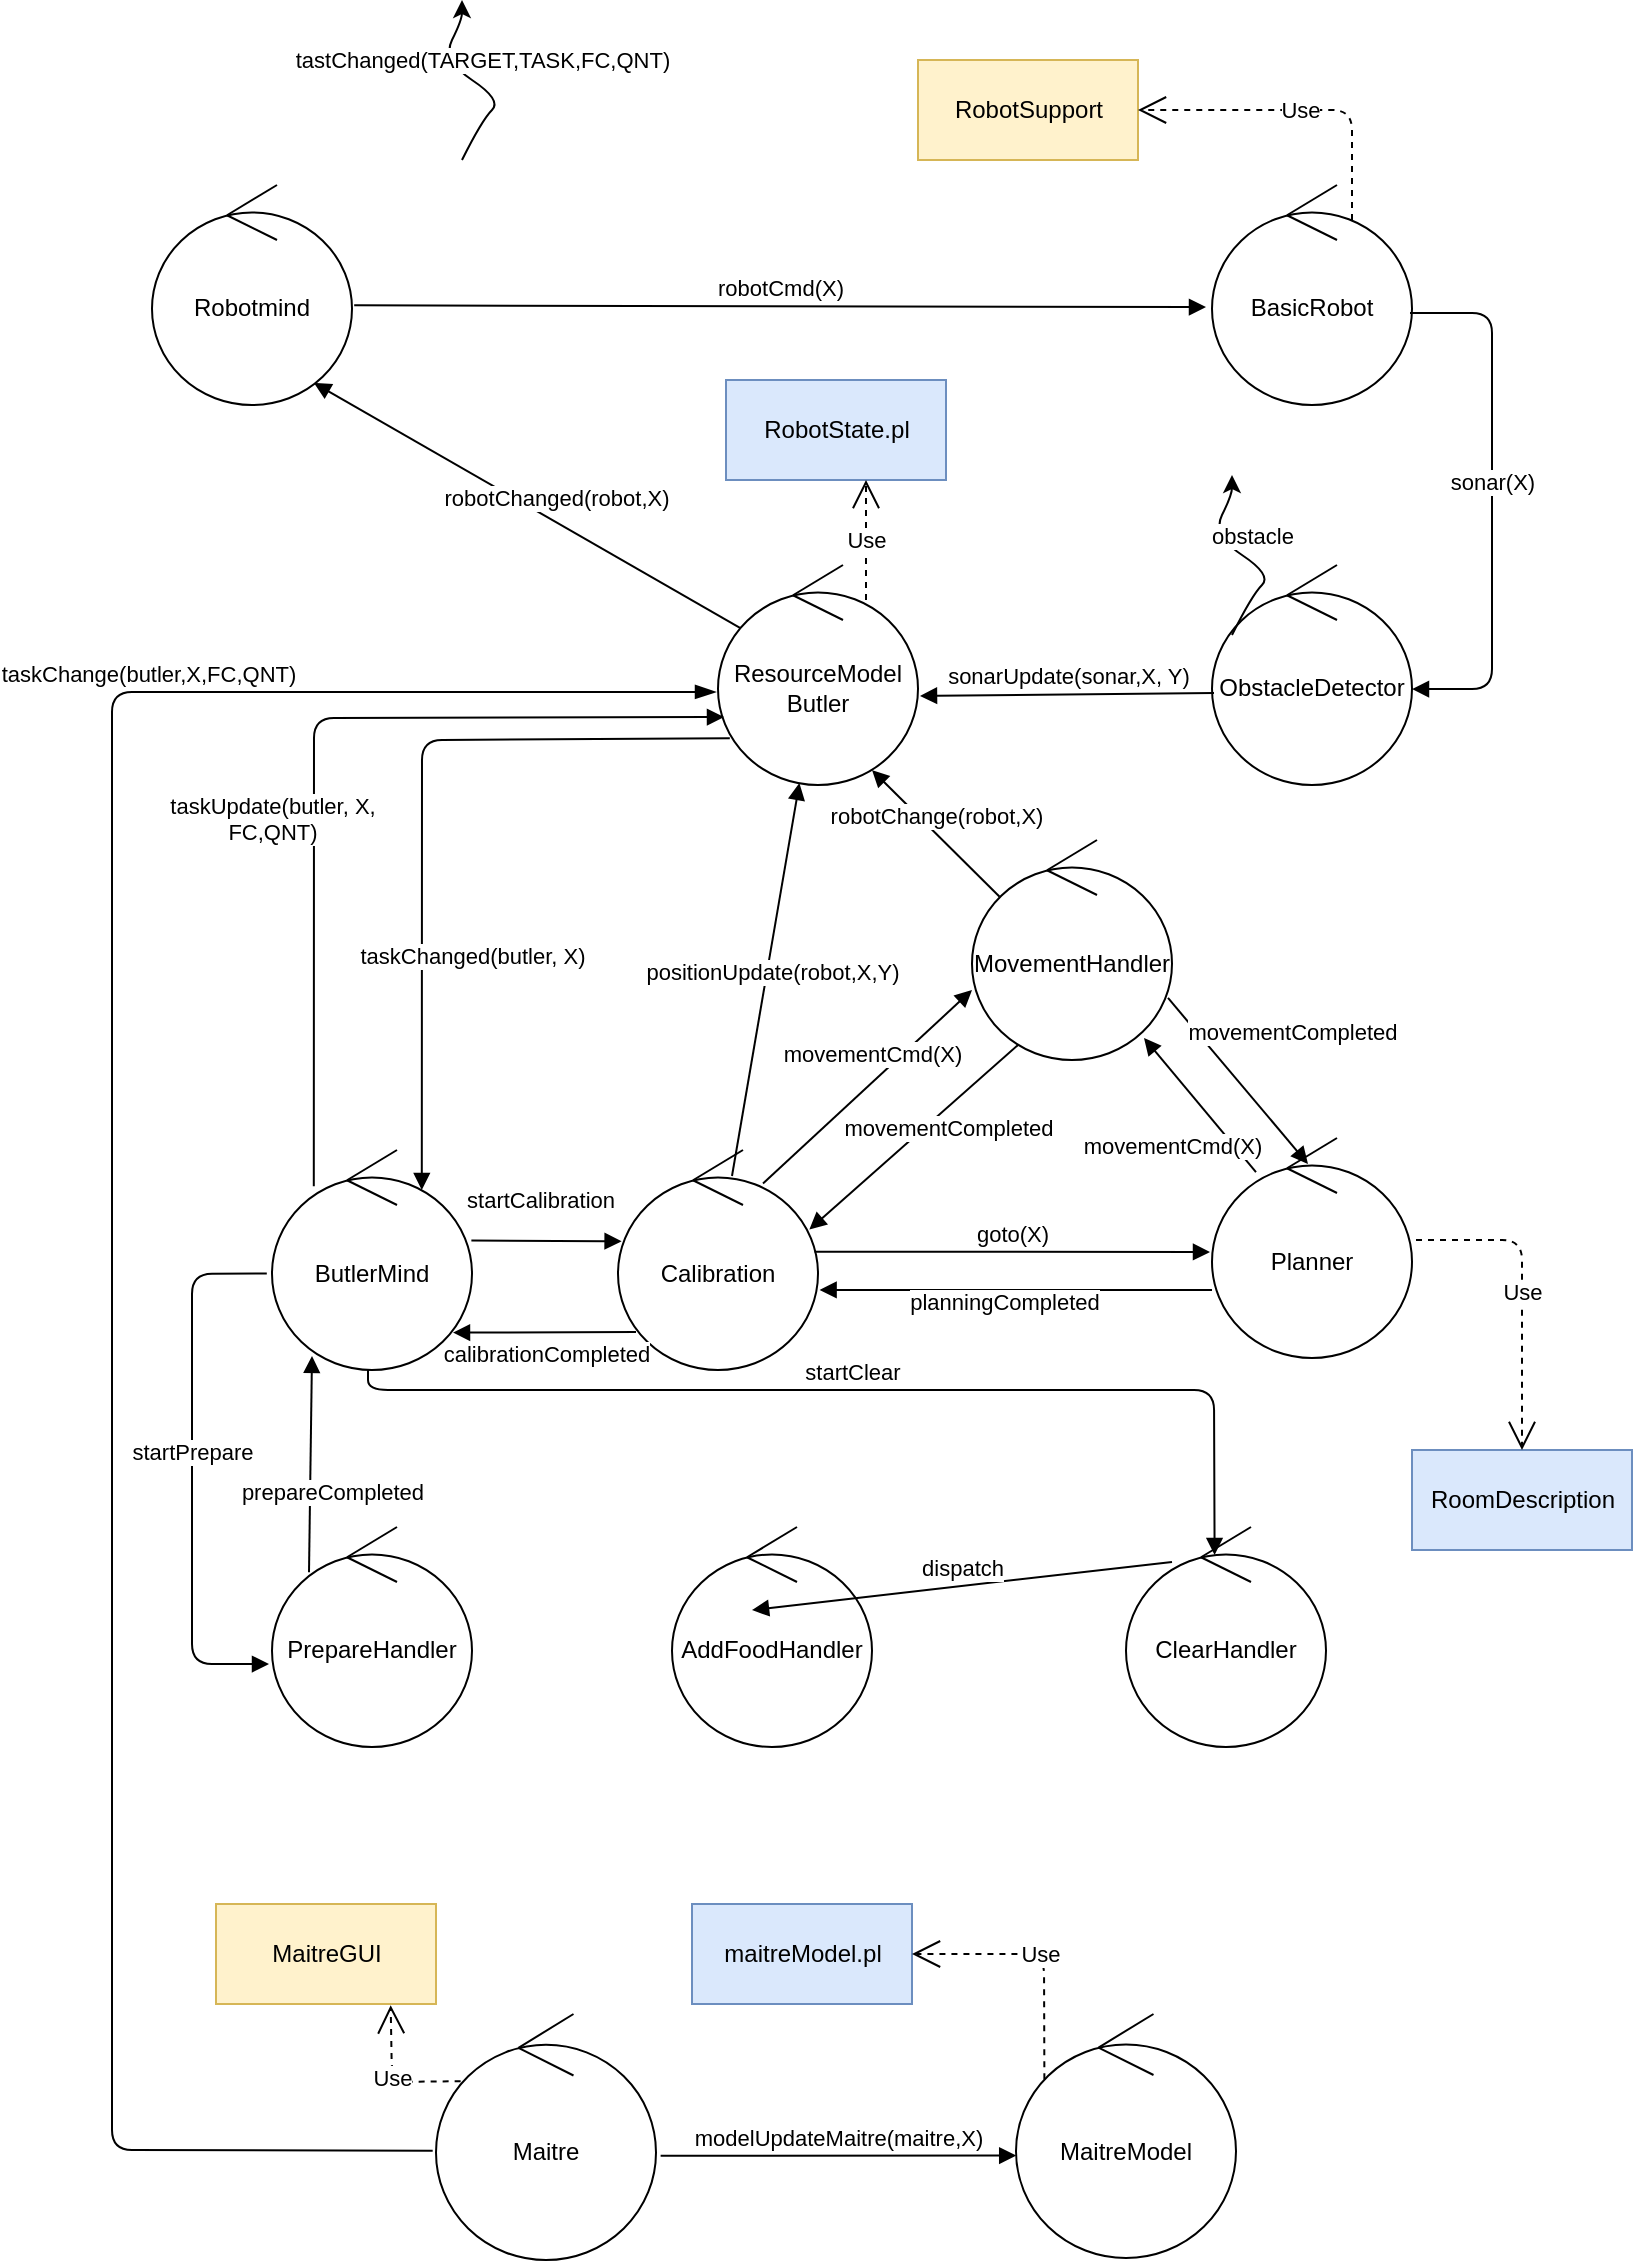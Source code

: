 <mxfile version="11.3.0" type="device" pages="1"><diagram id="obsyNMKxBm55GLV6LORQ" name="Page-1"><mxGraphModel dx="854" dy="504" grid="1" gridSize="10" guides="1" tooltips="1" connect="1" arrows="1" fold="1" page="1" pageScale="1" pageWidth="827" pageHeight="1169" math="0" shadow="0"><root><mxCell id="0"/><mxCell id="1" parent="0"/><mxCell id="UqmmrCDOCczt3nRA1FM7-1" value="BasicRobot" style="ellipse;shape=umlControl;whiteSpace=wrap;html=1;" vertex="1" parent="1"><mxGeometry x="610" y="107.5" width="100" height="110" as="geometry"/></mxCell><mxCell id="UqmmrCDOCczt3nRA1FM7-2" value="Robotmind" style="ellipse;shape=umlControl;whiteSpace=wrap;html=1;" vertex="1" parent="1"><mxGeometry x="80" y="107.5" width="100" height="110" as="geometry"/></mxCell><mxCell id="UqmmrCDOCczt3nRA1FM7-3" value="ResourceModel&lt;br&gt;Butler" style="ellipse;shape=umlControl;whiteSpace=wrap;html=1;" vertex="1" parent="1"><mxGeometry x="363" y="297.5" width="100" height="110" as="geometry"/></mxCell><mxCell id="UqmmrCDOCczt3nRA1FM7-4" value="ObstacleDetector" style="ellipse;shape=umlControl;whiteSpace=wrap;html=1;" vertex="1" parent="1"><mxGeometry x="610" y="297.5" width="100" height="110" as="geometry"/></mxCell><mxCell id="UqmmrCDOCczt3nRA1FM7-5" value="ButlerMind" style="ellipse;shape=umlControl;whiteSpace=wrap;html=1;" vertex="1" parent="1"><mxGeometry x="140" y="590" width="100" height="110" as="geometry"/></mxCell><mxCell id="UqmmrCDOCczt3nRA1FM7-6" value="Calibration" style="ellipse;shape=umlControl;whiteSpace=wrap;html=1;" vertex="1" parent="1"><mxGeometry x="313" y="590" width="100" height="110" as="geometry"/></mxCell><mxCell id="UqmmrCDOCczt3nRA1FM7-7" value="Planner" style="ellipse;shape=umlControl;whiteSpace=wrap;html=1;" vertex="1" parent="1"><mxGeometry x="610" y="584" width="100" height="110" as="geometry"/></mxCell><mxCell id="UqmmrCDOCczt3nRA1FM7-8" value="robotCmd(X)" style="html=1;verticalAlign=bottom;startArrow=none;startFill=0;endArrow=block;startSize=8;exitX=1.011;exitY=0.547;exitDx=0;exitDy=0;exitPerimeter=0;entryX=-0.03;entryY=0.555;entryDx=0;entryDy=0;entryPerimeter=0;" edge="1" parent="1" source="UqmmrCDOCczt3nRA1FM7-2" target="UqmmrCDOCczt3nRA1FM7-1"><mxGeometry width="60" relative="1" as="geometry"><mxPoint x="180" y="162.5" as="sourcePoint"/><mxPoint x="240" y="162.5" as="targetPoint"/></mxGeometry></mxCell><mxCell id="UqmmrCDOCczt3nRA1FM7-9" value="robotChanged(robot,X)" style="html=1;verticalAlign=bottom;startArrow=none;startFill=0;endArrow=block;startSize=8;entryX=0.81;entryY=0.9;entryDx=0;entryDy=0;entryPerimeter=0;exitX=0.11;exitY=0.286;exitDx=0;exitDy=0;exitPerimeter=0;" edge="1" parent="1" source="UqmmrCDOCczt3nRA1FM7-3" target="UqmmrCDOCczt3nRA1FM7-2"><mxGeometry x="-0.125" y="-3" width="60" relative="1" as="geometry"><mxPoint x="370" y="332.5" as="sourcePoint"/><mxPoint x="150" y="212.5" as="targetPoint"/><mxPoint as="offset"/></mxGeometry></mxCell><mxCell id="UqmmrCDOCczt3nRA1FM7-10" value="taskChanged(butler, X)" style="html=1;verticalAlign=bottom;endArrow=block;entryX=0.749;entryY=0.182;entryDx=0;entryDy=0;entryPerimeter=0;exitX=0.059;exitY=0.788;exitDx=0;exitDy=0;exitPerimeter=0;" edge="1" parent="1" source="UqmmrCDOCczt3nRA1FM7-3" target="UqmmrCDOCczt3nRA1FM7-5"><mxGeometry x="0.431" y="25" width="80" relative="1" as="geometry"><mxPoint x="368" y="385" as="sourcePoint"/><mxPoint x="170" y="615" as="targetPoint"/><mxPoint as="offset"/><Array as="points"><mxPoint x="215" y="385"/></Array></mxGeometry></mxCell><mxCell id="UqmmrCDOCczt3nRA1FM7-11" value="taskUpdate(butler, X,&lt;br&gt;FC,QNT)" style="html=1;verticalAlign=bottom;endArrow=block;entryX=0.03;entryY=0.691;entryDx=0;entryDy=0;entryPerimeter=0;exitX=0.209;exitY=0.165;exitDx=0;exitDy=0;exitPerimeter=0;" edge="1" parent="1" source="UqmmrCDOCczt3nRA1FM7-5" target="UqmmrCDOCczt3nRA1FM7-3"><mxGeometry x="-0.234" y="21" width="80" relative="1" as="geometry"><mxPoint x="160" y="522.5" as="sourcePoint"/><mxPoint x="240" y="522.5" as="targetPoint"/><mxPoint as="offset"/><Array as="points"><mxPoint x="161" y="374"/></Array></mxGeometry></mxCell><mxCell id="UqmmrCDOCczt3nRA1FM7-12" value="sonarUpdate(sonar,X, Y)" style="html=1;verticalAlign=bottom;endArrow=block;exitX=0.01;exitY=0.582;exitDx=0;exitDy=0;exitPerimeter=0;entryX=1.01;entryY=0.595;entryDx=0;entryDy=0;entryPerimeter=0;" edge="1" parent="1" source="UqmmrCDOCczt3nRA1FM7-4" target="UqmmrCDOCczt3nRA1FM7-3"><mxGeometry width="80" relative="1" as="geometry"><mxPoint x="490" y="412.5" as="sourcePoint"/><mxPoint x="460" y="362.5" as="targetPoint"/></mxGeometry></mxCell><mxCell id="UqmmrCDOCczt3nRA1FM7-13" value="sonar(X)" style="html=1;verticalAlign=bottom;endArrow=block;entryX=1;entryY=0.564;entryDx=0;entryDy=0;entryPerimeter=0;exitX=0.99;exitY=0.582;exitDx=0;exitDy=0;exitPerimeter=0;" edge="1" parent="1" source="UqmmrCDOCczt3nRA1FM7-1" target="UqmmrCDOCczt3nRA1FM7-4"><mxGeometry width="80" relative="1" as="geometry"><mxPoint x="660" y="222.5" as="sourcePoint"/><mxPoint x="720" y="252.5" as="targetPoint"/><Array as="points"><mxPoint x="750" y="171.5"/><mxPoint x="750" y="359.5"/></Array></mxGeometry></mxCell><mxCell id="UqmmrCDOCczt3nRA1FM7-14" value="obstacle" style="curved=1;endArrow=classic;html=1;" edge="1" parent="1"><mxGeometry x="0.066" y="-11" width="50" height="50" relative="1" as="geometry"><mxPoint x="620" y="332.5" as="sourcePoint"/><mxPoint x="620" y="252.5" as="targetPoint"/><Array as="points"><mxPoint x="630" y="312.5"/><mxPoint x="640" y="302.5"/><mxPoint x="610" y="282.5"/><mxPoint x="620" y="262.5"/></Array><mxPoint as="offset"/></mxGeometry></mxCell><mxCell id="UqmmrCDOCczt3nRA1FM7-15" value="taskChange(butler,X,FC,QNT)" style="html=1;verticalAlign=bottom;startArrow=none;startFill=0;endArrow=blockThin;startSize=6;endSize=8;entryX=-0.01;entryY=0.577;entryDx=0;entryDy=0;entryPerimeter=0;endFill=1;exitX=-0.015;exitY=0.556;exitDx=0;exitDy=0;exitPerimeter=0;" edge="1" parent="1" source="UqmmrCDOCczt3nRA1FM7-35" target="UqmmrCDOCczt3nRA1FM7-3"><mxGeometry x="0.521" width="80" relative="1" as="geometry"><mxPoint x="60" y="361" as="sourcePoint"/><mxPoint x="377" y="377.5" as="targetPoint"/><Array as="points"><mxPoint x="60" y="1090"/><mxPoint x="60" y="361"/></Array><mxPoint x="1" as="offset"/></mxGeometry></mxCell><mxCell id="UqmmrCDOCczt3nRA1FM7-16" value="startCalibration" style="html=1;verticalAlign=bottom;endArrow=block;exitX=0.997;exitY=0.411;exitDx=0;exitDy=0;exitPerimeter=0;entryX=0.018;entryY=0.415;entryDx=0;entryDy=0;entryPerimeter=0;" edge="1" parent="1" source="UqmmrCDOCczt3nRA1FM7-5" target="UqmmrCDOCczt3nRA1FM7-6"><mxGeometry x="-0.095" y="11" width="80" relative="1" as="geometry"><mxPoint x="180" y="645" as="sourcePoint"/><mxPoint x="320" y="635" as="targetPoint"/><mxPoint as="offset"/></mxGeometry></mxCell><mxCell id="UqmmrCDOCczt3nRA1FM7-17" value="calibrationCompleted" style="html=1;verticalAlign=bottom;endArrow=block;entryX=0.905;entryY=0.83;entryDx=0;entryDy=0;entryPerimeter=0;" edge="1" parent="1" target="UqmmrCDOCczt3nRA1FM7-5"><mxGeometry x="-0.01" y="20" width="80" relative="1" as="geometry"><mxPoint x="322" y="681" as="sourcePoint"/><mxPoint x="320" y="685" as="targetPoint"/><mxPoint as="offset"/></mxGeometry></mxCell><mxCell id="UqmmrCDOCczt3nRA1FM7-18" value="goto(X)" style="html=1;verticalAlign=bottom;endArrow=block;exitX=0.983;exitY=0.462;exitDx=0;exitDy=0;exitPerimeter=0;" edge="1" parent="1" source="UqmmrCDOCczt3nRA1FM7-6"><mxGeometry width="80" relative="1" as="geometry"><mxPoint x="460" y="625" as="sourcePoint"/><mxPoint x="609.0" y="641" as="targetPoint"/></mxGeometry></mxCell><mxCell id="UqmmrCDOCczt3nRA1FM7-19" value="planningCompleted" style="html=1;verticalAlign=bottom;endArrow=block;exitX=0;exitY=0.691;exitDx=0;exitDy=0;exitPerimeter=0;entryX=1.008;entryY=0.636;entryDx=0;entryDy=0;entryPerimeter=0;" edge="1" parent="1" source="UqmmrCDOCczt3nRA1FM7-7" target="UqmmrCDOCczt3nRA1FM7-6"><mxGeometry x="0.055" y="15" width="80" relative="1" as="geometry"><mxPoint x="450" y="695" as="sourcePoint"/><mxPoint x="530" y="695" as="targetPoint"/><mxPoint as="offset"/></mxGeometry></mxCell><mxCell id="UqmmrCDOCczt3nRA1FM7-22" value="RobotSupport" style="html=1;fillColor=#fff2cc;strokeColor=#d6b656;" vertex="1" parent="1"><mxGeometry x="463" y="45" width="110" height="50" as="geometry"/></mxCell><mxCell id="UqmmrCDOCczt3nRA1FM7-23" value="RobotState.pl" style="html=1;fillColor=#dae8fc;strokeColor=#6c8ebf;" vertex="1" parent="1"><mxGeometry x="367" y="205" width="110" height="50" as="geometry"/></mxCell><mxCell id="UqmmrCDOCczt3nRA1FM7-24" value="Use" style="endArrow=open;endSize=12;dashed=1;html=1;" edge="1" parent="1"><mxGeometry width="160" relative="1" as="geometry"><mxPoint x="437" y="315" as="sourcePoint"/><mxPoint x="437" y="255" as="targetPoint"/></mxGeometry></mxCell><mxCell id="UqmmrCDOCczt3nRA1FM7-25" value="Use" style="endArrow=open;endSize=12;dashed=1;html=1;entryX=1;entryY=0.5;entryDx=0;entryDy=0;" edge="1" parent="1" target="UqmmrCDOCczt3nRA1FM7-22"><mxGeometry width="160" relative="1" as="geometry"><mxPoint x="680" y="125" as="sourcePoint"/><mxPoint x="680" y="65.0" as="targetPoint"/><Array as="points"><mxPoint x="680" y="70"/></Array></mxGeometry></mxCell><mxCell id="UqmmrCDOCczt3nRA1FM7-26" value="MovementHandler" style="ellipse;shape=umlControl;whiteSpace=wrap;html=1;" vertex="1" parent="1"><mxGeometry x="490" y="435" width="100" height="110" as="geometry"/></mxCell><mxCell id="UqmmrCDOCczt3nRA1FM7-27" value="movementCmd(X)" style="html=1;verticalAlign=bottom;endArrow=block;entryX=0;entryY=0.682;entryDx=0;entryDy=0;entryPerimeter=0;exitX=0.725;exitY=0.152;exitDx=0;exitDy=0;exitPerimeter=0;" edge="1" parent="1" source="UqmmrCDOCczt3nRA1FM7-6" target="UqmmrCDOCczt3nRA1FM7-26"><mxGeometry x="0.103" y="5" width="80" relative="1" as="geometry"><mxPoint x="440" y="605" as="sourcePoint"/><mxPoint x="520" y="545" as="targetPoint"/><mxPoint y="1" as="offset"/></mxGeometry></mxCell><mxCell id="UqmmrCDOCczt3nRA1FM7-28" value="movementCompleted" style="html=1;verticalAlign=bottom;endArrow=block;exitX=0.23;exitY=0.932;exitDx=0;exitDy=0;exitPerimeter=0;entryX=0.957;entryY=0.361;entryDx=0;entryDy=0;entryPerimeter=0;" edge="1" parent="1" source="UqmmrCDOCczt3nRA1FM7-26" target="UqmmrCDOCczt3nRA1FM7-6"><mxGeometry x="-0.135" y="15" width="80" relative="1" as="geometry"><mxPoint x="480" y="595" as="sourcePoint"/><mxPoint x="560" y="595" as="targetPoint"/><mxPoint as="offset"/></mxGeometry></mxCell><mxCell id="UqmmrCDOCczt3nRA1FM7-29" value="robotChange(robot,X)" style="html=1;verticalAlign=bottom;endArrow=block;exitX=0.138;exitY=0.258;exitDx=0;exitDy=0;exitPerimeter=0;entryX=0.77;entryY=0.932;entryDx=0;entryDy=0;entryPerimeter=0;" edge="1" parent="1" source="UqmmrCDOCczt3nRA1FM7-26" target="UqmmrCDOCczt3nRA1FM7-3"><mxGeometry width="80" relative="1" as="geometry"><mxPoint x="350" y="490" as="sourcePoint"/><mxPoint x="430" y="490" as="targetPoint"/></mxGeometry></mxCell><mxCell id="UqmmrCDOCczt3nRA1FM7-30" value="movementCmd(X)" style="html=1;verticalAlign=bottom;endArrow=block;entryX=0.86;entryY=0.9;entryDx=0;entryDy=0;entryPerimeter=0;exitX=0.22;exitY=0.155;exitDx=0;exitDy=0;exitPerimeter=0;" edge="1" parent="1" source="UqmmrCDOCczt3nRA1FM7-7" target="UqmmrCDOCczt3nRA1FM7-26"><mxGeometry x="-0.308" y="30" width="80" relative="1" as="geometry"><mxPoint x="395.5" y="616.72" as="sourcePoint"/><mxPoint x="500" y="520.02" as="targetPoint"/><mxPoint as="offset"/></mxGeometry></mxCell><mxCell id="UqmmrCDOCczt3nRA1FM7-31" value="movementCompleted" style="html=1;verticalAlign=bottom;endArrow=block;exitX=0.98;exitY=0.718;exitDx=0;exitDy=0;exitPerimeter=0;entryX=0.48;entryY=0.118;entryDx=0;entryDy=0;entryPerimeter=0;" edge="1" parent="1" source="UqmmrCDOCczt3nRA1FM7-26" target="UqmmrCDOCczt3nRA1FM7-7"><mxGeometry x="0.103" y="31" width="80" relative="1" as="geometry"><mxPoint x="523" y="547.52" as="sourcePoint"/><mxPoint x="418.7" y="639.71" as="targetPoint"/><mxPoint as="offset"/></mxGeometry></mxCell><mxCell id="UqmmrCDOCczt3nRA1FM7-32" value="RoomDescription" style="html=1;fillColor=#dae8fc;strokeColor=#6c8ebf;" vertex="1" parent="1"><mxGeometry x="710" y="740" width="110" height="50" as="geometry"/></mxCell><mxCell id="UqmmrCDOCczt3nRA1FM7-33" value="Use" style="endArrow=open;endSize=12;dashed=1;html=1;exitX=1.02;exitY=0.464;exitDx=0;exitDy=0;exitPerimeter=0;entryX=0.5;entryY=0;entryDx=0;entryDy=0;" edge="1" parent="1" source="UqmmrCDOCczt3nRA1FM7-7" target="UqmmrCDOCczt3nRA1FM7-32"><mxGeometry width="160" relative="1" as="geometry"><mxPoint x="447" y="325" as="sourcePoint"/><mxPoint x="740" y="570" as="targetPoint"/><Array as="points"><mxPoint x="765" y="635"/></Array></mxGeometry></mxCell><mxCell id="UqmmrCDOCczt3nRA1FM7-34" value="positionUpdate(robot,X,Y)" style="html=1;verticalAlign=bottom;endArrow=block;exitX=0.57;exitY=0.118;exitDx=0;exitDy=0;exitPerimeter=0;" edge="1" parent="1" source="UqmmrCDOCczt3nRA1FM7-6" target="UqmmrCDOCczt3nRA1FM7-3"><mxGeometry x="-0.046" y="-4" width="80" relative="1" as="geometry"><mxPoint x="330" y="520" as="sourcePoint"/><mxPoint x="410" y="520" as="targetPoint"/><mxPoint as="offset"/></mxGeometry></mxCell><mxCell id="UqmmrCDOCczt3nRA1FM7-35" value="Maitre" style="ellipse;shape=umlControl;whiteSpace=wrap;html=1;" vertex="1" parent="1"><mxGeometry x="222" y="1022" width="110" height="123" as="geometry"/></mxCell><mxCell id="UqmmrCDOCczt3nRA1FM7-36" value="MaitreModel" style="ellipse;shape=umlControl;whiteSpace=wrap;html=1;" vertex="1" parent="1"><mxGeometry x="512" y="1022" width="110" height="122" as="geometry"/></mxCell><mxCell id="UqmmrCDOCczt3nRA1FM7-37" value="modelUpdateMaitre(maitre,X)" style="html=1;verticalAlign=bottom;endArrow=block;entryX=0.001;entryY=0.58;entryDx=0;entryDy=0;entryPerimeter=0;exitX=1.021;exitY=0.576;exitDx=0;exitDy=0;exitPerimeter=0;" edge="1" parent="1" source="UqmmrCDOCczt3nRA1FM7-35" target="UqmmrCDOCczt3nRA1FM7-36"><mxGeometry width="80" relative="1" as="geometry"><mxPoint x="334" y="1077" as="sourcePoint"/><mxPoint x="512" y="1077" as="targetPoint"/></mxGeometry></mxCell><mxCell id="UqmmrCDOCczt3nRA1FM7-38" value="maitreModel.pl" style="html=1;fillColor=#dae8fc;strokeColor=#6c8ebf;" vertex="1" parent="1"><mxGeometry x="350" y="967" width="110" height="50" as="geometry"/></mxCell><mxCell id="UqmmrCDOCczt3nRA1FM7-39" value="Use" style="endArrow=open;endSize=12;dashed=1;html=1;exitX=0.129;exitY=0.267;exitDx=0;exitDy=0;exitPerimeter=0;entryX=1;entryY=0.5;entryDx=0;entryDy=0;" edge="1" parent="1" source="UqmmrCDOCczt3nRA1FM7-36" target="UqmmrCDOCczt3nRA1FM7-38"><mxGeometry width="160" relative="1" as="geometry"><mxPoint x="594.83" y="1144.488" as="sourcePoint"/><mxPoint x="582" y="1257" as="targetPoint"/><Array as="points"><mxPoint x="526" y="992"/></Array></mxGeometry></mxCell><mxCell id="UqmmrCDOCczt3nRA1FM7-40" value="MaitreGUI" style="html=1;fillColor=#fff2cc;strokeColor=#d6b656;" vertex="1" parent="1"><mxGeometry x="112" y="967" width="110" height="50" as="geometry"/></mxCell><mxCell id="UqmmrCDOCczt3nRA1FM7-41" value="Use" style="endArrow=open;endSize=12;dashed=1;html=1;exitX=0.112;exitY=0.273;exitDx=0;exitDy=0;exitPerimeter=0;entryX=0.794;entryY=1.013;entryDx=0;entryDy=0;entryPerimeter=0;" edge="1" parent="1" source="UqmmrCDOCczt3nRA1FM7-35" target="UqmmrCDOCczt3nRA1FM7-40"><mxGeometry width="160" relative="1" as="geometry"><mxPoint x="190.66" y="1047.238" as="sourcePoint"/><mxPoint x="192" y="1105.5" as="targetPoint"/><Array as="points"><mxPoint x="200" y="1056"/></Array></mxGeometry></mxCell><mxCell id="UqmmrCDOCczt3nRA1FM7-42" value="PrepareHandler" style="ellipse;shape=umlControl;whiteSpace=wrap;html=1;" vertex="1" parent="1"><mxGeometry x="140" y="778.5" width="100" height="110" as="geometry"/></mxCell><mxCell id="UqmmrCDOCczt3nRA1FM7-43" value="AddFoodHandler" style="ellipse;shape=umlControl;whiteSpace=wrap;html=1;" vertex="1" parent="1"><mxGeometry x="340" y="778.5" width="100" height="110" as="geometry"/></mxCell><mxCell id="UqmmrCDOCczt3nRA1FM7-44" value="ClearHandler" style="ellipse;shape=umlControl;whiteSpace=wrap;html=1;" vertex="1" parent="1"><mxGeometry x="567" y="778.5" width="100" height="110" as="geometry"/></mxCell><mxCell id="UqmmrCDOCczt3nRA1FM7-45" value="startPrepare" style="html=1;verticalAlign=bottom;endArrow=block;exitX=-0.026;exitY=0.561;exitDx=0;exitDy=0;exitPerimeter=0;entryX=-0.015;entryY=0.623;entryDx=0;entryDy=0;entryPerimeter=0;" edge="1" parent="1" source="UqmmrCDOCczt3nRA1FM7-5" target="UqmmrCDOCczt3nRA1FM7-42"><mxGeometry width="80" relative="1" as="geometry"><mxPoint x="210" y="780" as="sourcePoint"/><mxPoint x="290" y="780" as="targetPoint"/><Array as="points"><mxPoint x="100" y="652"/><mxPoint x="100" y="847"/></Array></mxGeometry></mxCell><mxCell id="UqmmrCDOCczt3nRA1FM7-46" value="prepareCompleted" style="html=1;verticalAlign=bottom;endArrow=block;exitX=0.185;exitY=0.206;exitDx=0;exitDy=0;exitPerimeter=0;" edge="1" parent="1" source="UqmmrCDOCczt3nRA1FM7-42"><mxGeometry x="-0.421" y="-11" width="80" relative="1" as="geometry"><mxPoint x="210" y="770" as="sourcePoint"/><mxPoint x="160" y="693" as="targetPoint"/><mxPoint as="offset"/></mxGeometry></mxCell><mxCell id="UqmmrCDOCczt3nRA1FM7-47" value="tastChanged(TARGET,TASK,FC,QNT)" style="curved=1;endArrow=classic;html=1;" edge="1" parent="1"><mxGeometry x="0.066" y="-11" width="50" height="50" relative="1" as="geometry"><mxPoint x="235" y="95" as="sourcePoint"/><mxPoint x="235" y="15" as="targetPoint"/><Array as="points"><mxPoint x="245" y="75"/><mxPoint x="255" y="65"/><mxPoint x="225" y="45"/><mxPoint x="235" y="25"/></Array><mxPoint as="offset"/></mxGeometry></mxCell><mxCell id="UqmmrCDOCczt3nRA1FM7-48" value="startClear" style="html=1;verticalAlign=bottom;endArrow=block;exitX=0.48;exitY=1;exitDx=0;exitDy=0;exitPerimeter=0;entryX=0.443;entryY=0.127;entryDx=0;entryDy=0;entryPerimeter=0;" edge="1" parent="1" source="UqmmrCDOCczt3nRA1FM7-5" target="UqmmrCDOCczt3nRA1FM7-44"><mxGeometry x="-0.022" width="80" relative="1" as="geometry"><mxPoint x="250" y="790" as="sourcePoint"/><mxPoint x="330" y="790" as="targetPoint"/><Array as="points"><mxPoint x="188" y="710"/><mxPoint x="611" y="710"/></Array><mxPoint as="offset"/></mxGeometry></mxCell><mxCell id="UqmmrCDOCczt3nRA1FM7-49" value="dispatch" style="html=1;verticalAlign=bottom;endArrow=block;exitX=0.23;exitY=0.159;exitDx=0;exitDy=0;exitPerimeter=0;" edge="1" parent="1" source="UqmmrCDOCczt3nRA1FM7-44"><mxGeometry width="80" relative="1" as="geometry"><mxPoint x="300" y="820" as="sourcePoint"/><mxPoint x="380" y="820" as="targetPoint"/></mxGeometry></mxCell></root></mxGraphModel></diagram></mxfile>